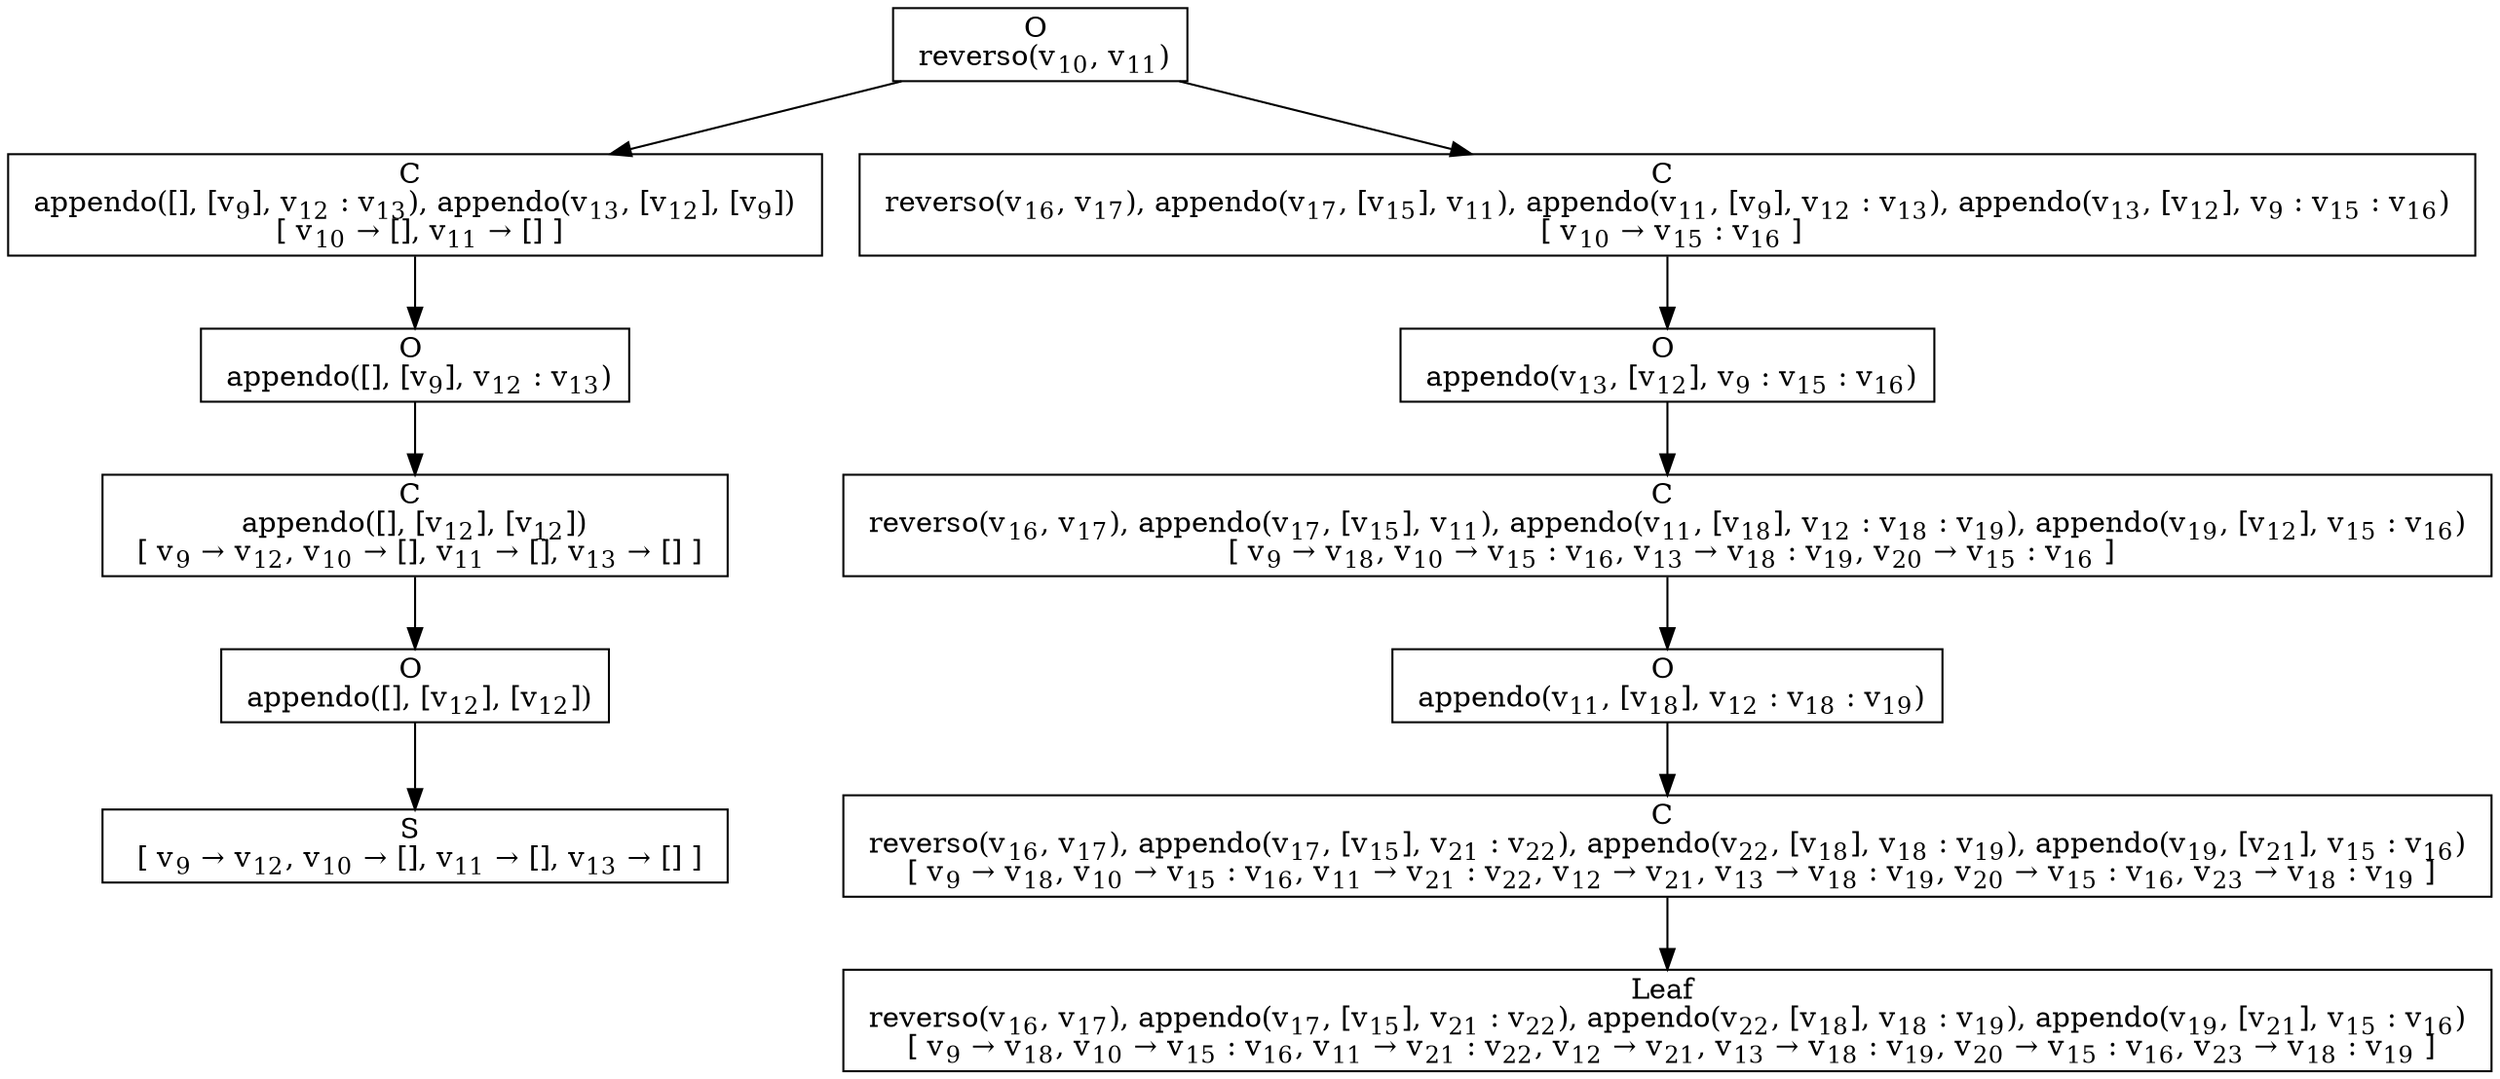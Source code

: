 digraph {
    graph [rankdir=TB
          ,bgcolor=transparent];
    node [shape=box
         ,fillcolor=white
         ,style=filled];
    0 [label=<O <BR/> reverso(v<SUB>10</SUB>, v<SUB>11</SUB>)>];
    1 [label=<C <BR/> appendo([], [v<SUB>9</SUB>], v<SUB>12</SUB> : v<SUB>13</SUB>), appendo(v<SUB>13</SUB>, [v<SUB>12</SUB>], [v<SUB>9</SUB>]) <BR/>  [ v<SUB>10</SUB> &rarr; [], v<SUB>11</SUB> &rarr; [] ] >];
    2 [label=<C <BR/> reverso(v<SUB>16</SUB>, v<SUB>17</SUB>), appendo(v<SUB>17</SUB>, [v<SUB>15</SUB>], v<SUB>11</SUB>), appendo(v<SUB>11</SUB>, [v<SUB>9</SUB>], v<SUB>12</SUB> : v<SUB>13</SUB>), appendo(v<SUB>13</SUB>, [v<SUB>12</SUB>], v<SUB>9</SUB> : v<SUB>15</SUB> : v<SUB>16</SUB>) <BR/>  [ v<SUB>10</SUB> &rarr; v<SUB>15</SUB> : v<SUB>16</SUB> ] >];
    3 [label=<O <BR/> appendo([], [v<SUB>9</SUB>], v<SUB>12</SUB> : v<SUB>13</SUB>)>];
    4 [label=<C <BR/> appendo([], [v<SUB>12</SUB>], [v<SUB>12</SUB>]) <BR/>  [ v<SUB>9</SUB> &rarr; v<SUB>12</SUB>, v<SUB>10</SUB> &rarr; [], v<SUB>11</SUB> &rarr; [], v<SUB>13</SUB> &rarr; [] ] >];
    5 [label=<O <BR/> appendo([], [v<SUB>12</SUB>], [v<SUB>12</SUB>])>];
    6 [label=<S <BR/>  [ v<SUB>9</SUB> &rarr; v<SUB>12</SUB>, v<SUB>10</SUB> &rarr; [], v<SUB>11</SUB> &rarr; [], v<SUB>13</SUB> &rarr; [] ] >];
    7 [label=<O <BR/> appendo(v<SUB>13</SUB>, [v<SUB>12</SUB>], v<SUB>9</SUB> : v<SUB>15</SUB> : v<SUB>16</SUB>)>];
    8 [label=<C <BR/> reverso(v<SUB>16</SUB>, v<SUB>17</SUB>), appendo(v<SUB>17</SUB>, [v<SUB>15</SUB>], v<SUB>11</SUB>), appendo(v<SUB>11</SUB>, [v<SUB>18</SUB>], v<SUB>12</SUB> : v<SUB>18</SUB> : v<SUB>19</SUB>), appendo(v<SUB>19</SUB>, [v<SUB>12</SUB>], v<SUB>15</SUB> : v<SUB>16</SUB>) <BR/>  [ v<SUB>9</SUB> &rarr; v<SUB>18</SUB>, v<SUB>10</SUB> &rarr; v<SUB>15</SUB> : v<SUB>16</SUB>, v<SUB>13</SUB> &rarr; v<SUB>18</SUB> : v<SUB>19</SUB>, v<SUB>20</SUB> &rarr; v<SUB>15</SUB> : v<SUB>16</SUB> ] >];
    9 [label=<O <BR/> appendo(v<SUB>11</SUB>, [v<SUB>18</SUB>], v<SUB>12</SUB> : v<SUB>18</SUB> : v<SUB>19</SUB>)>];
    10 [label=<C <BR/> reverso(v<SUB>16</SUB>, v<SUB>17</SUB>), appendo(v<SUB>17</SUB>, [v<SUB>15</SUB>], v<SUB>21</SUB> : v<SUB>22</SUB>), appendo(v<SUB>22</SUB>, [v<SUB>18</SUB>], v<SUB>18</SUB> : v<SUB>19</SUB>), appendo(v<SUB>19</SUB>, [v<SUB>21</SUB>], v<SUB>15</SUB> : v<SUB>16</SUB>) <BR/>  [ v<SUB>9</SUB> &rarr; v<SUB>18</SUB>, v<SUB>10</SUB> &rarr; v<SUB>15</SUB> : v<SUB>16</SUB>, v<SUB>11</SUB> &rarr; v<SUB>21</SUB> : v<SUB>22</SUB>, v<SUB>12</SUB> &rarr; v<SUB>21</SUB>, v<SUB>13</SUB> &rarr; v<SUB>18</SUB> : v<SUB>19</SUB>, v<SUB>20</SUB> &rarr; v<SUB>15</SUB> : v<SUB>16</SUB>, v<SUB>23</SUB> &rarr; v<SUB>18</SUB> : v<SUB>19</SUB> ] >];
    11 [label=<Leaf <BR/> reverso(v<SUB>16</SUB>, v<SUB>17</SUB>), appendo(v<SUB>17</SUB>, [v<SUB>15</SUB>], v<SUB>21</SUB> : v<SUB>22</SUB>), appendo(v<SUB>22</SUB>, [v<SUB>18</SUB>], v<SUB>18</SUB> : v<SUB>19</SUB>), appendo(v<SUB>19</SUB>, [v<SUB>21</SUB>], v<SUB>15</SUB> : v<SUB>16</SUB>) <BR/>  [ v<SUB>9</SUB> &rarr; v<SUB>18</SUB>, v<SUB>10</SUB> &rarr; v<SUB>15</SUB> : v<SUB>16</SUB>, v<SUB>11</SUB> &rarr; v<SUB>21</SUB> : v<SUB>22</SUB>, v<SUB>12</SUB> &rarr; v<SUB>21</SUB>, v<SUB>13</SUB> &rarr; v<SUB>18</SUB> : v<SUB>19</SUB>, v<SUB>20</SUB> &rarr; v<SUB>15</SUB> : v<SUB>16</SUB>, v<SUB>23</SUB> &rarr; v<SUB>18</SUB> : v<SUB>19</SUB> ] >];
    0 -> 1 [label=""];
    0 -> 2 [label=""];
    1 -> 3 [label=""];
    2 -> 7 [label=""];
    3 -> 4 [label=""];
    4 -> 5 [label=""];
    5 -> 6 [label=""];
    7 -> 8 [label=""];
    8 -> 9 [label=""];
    9 -> 10 [label=""];
    10 -> 11 [label=""];
}